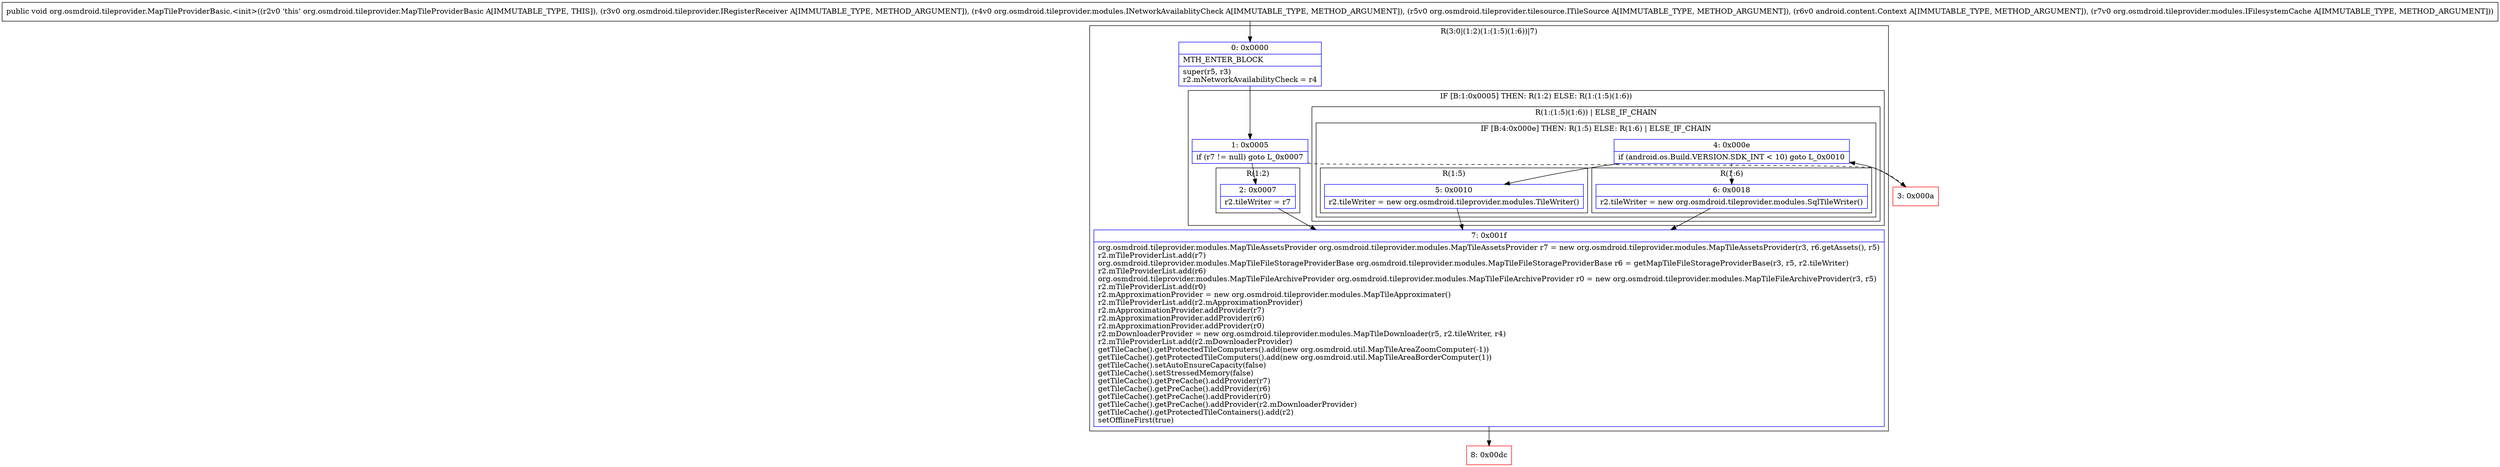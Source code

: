 digraph "CFG fororg.osmdroid.tileprovider.MapTileProviderBasic.\<init\>(Lorg\/osmdroid\/tileprovider\/IRegisterReceiver;Lorg\/osmdroid\/tileprovider\/modules\/INetworkAvailablityCheck;Lorg\/osmdroid\/tileprovider\/tilesource\/ITileSource;Landroid\/content\/Context;Lorg\/osmdroid\/tileprovider\/modules\/IFilesystemCache;)V" {
subgraph cluster_Region_514319462 {
label = "R(3:0|(1:2)(1:(1:5)(1:6))|7)";
node [shape=record,color=blue];
Node_0 [shape=record,label="{0\:\ 0x0000|MTH_ENTER_BLOCK\l|super(r5, r3)\lr2.mNetworkAvailabilityCheck = r4\l}"];
subgraph cluster_IfRegion_355482306 {
label = "IF [B:1:0x0005] THEN: R(1:2) ELSE: R(1:(1:5)(1:6))";
node [shape=record,color=blue];
Node_1 [shape=record,label="{1\:\ 0x0005|if (r7 != null) goto L_0x0007\l}"];
subgraph cluster_Region_1359872330 {
label = "R(1:2)";
node [shape=record,color=blue];
Node_2 [shape=record,label="{2\:\ 0x0007|r2.tileWriter = r7\l}"];
}
subgraph cluster_Region_1249809860 {
label = "R(1:(1:5)(1:6)) | ELSE_IF_CHAIN\l";
node [shape=record,color=blue];
subgraph cluster_IfRegion_1049455326 {
label = "IF [B:4:0x000e] THEN: R(1:5) ELSE: R(1:6) | ELSE_IF_CHAIN\l";
node [shape=record,color=blue];
Node_4 [shape=record,label="{4\:\ 0x000e|if (android.os.Build.VERSION.SDK_INT \< 10) goto L_0x0010\l}"];
subgraph cluster_Region_721400295 {
label = "R(1:5)";
node [shape=record,color=blue];
Node_5 [shape=record,label="{5\:\ 0x0010|r2.tileWriter = new org.osmdroid.tileprovider.modules.TileWriter()\l}"];
}
subgraph cluster_Region_190505379 {
label = "R(1:6)";
node [shape=record,color=blue];
Node_6 [shape=record,label="{6\:\ 0x0018|r2.tileWriter = new org.osmdroid.tileprovider.modules.SqlTileWriter()\l}"];
}
}
}
}
Node_7 [shape=record,label="{7\:\ 0x001f|org.osmdroid.tileprovider.modules.MapTileAssetsProvider org.osmdroid.tileprovider.modules.MapTileAssetsProvider r7 = new org.osmdroid.tileprovider.modules.MapTileAssetsProvider(r3, r6.getAssets(), r5)\lr2.mTileProviderList.add(r7)\lorg.osmdroid.tileprovider.modules.MapTileFileStorageProviderBase org.osmdroid.tileprovider.modules.MapTileFileStorageProviderBase r6 = getMapTileFileStorageProviderBase(r3, r5, r2.tileWriter)\lr2.mTileProviderList.add(r6)\lorg.osmdroid.tileprovider.modules.MapTileFileArchiveProvider org.osmdroid.tileprovider.modules.MapTileFileArchiveProvider r0 = new org.osmdroid.tileprovider.modules.MapTileFileArchiveProvider(r3, r5)\lr2.mTileProviderList.add(r0)\lr2.mApproximationProvider = new org.osmdroid.tileprovider.modules.MapTileApproximater()\lr2.mTileProviderList.add(r2.mApproximationProvider)\lr2.mApproximationProvider.addProvider(r7)\lr2.mApproximationProvider.addProvider(r6)\lr2.mApproximationProvider.addProvider(r0)\lr2.mDownloaderProvider = new org.osmdroid.tileprovider.modules.MapTileDownloader(r5, r2.tileWriter, r4)\lr2.mTileProviderList.add(r2.mDownloaderProvider)\lgetTileCache().getProtectedTileComputers().add(new org.osmdroid.util.MapTileAreaZoomComputer(\-1))\lgetTileCache().getProtectedTileComputers().add(new org.osmdroid.util.MapTileAreaBorderComputer(1))\lgetTileCache().setAutoEnsureCapacity(false)\lgetTileCache().setStressedMemory(false)\lgetTileCache().getPreCache().addProvider(r7)\lgetTileCache().getPreCache().addProvider(r6)\lgetTileCache().getPreCache().addProvider(r0)\lgetTileCache().getPreCache().addProvider(r2.mDownloaderProvider)\lgetTileCache().getProtectedTileContainers().add(r2)\lsetOfflineFirst(true)\l}"];
}
Node_3 [shape=record,color=red,label="{3\:\ 0x000a}"];
Node_8 [shape=record,color=red,label="{8\:\ 0x00dc}"];
MethodNode[shape=record,label="{public void org.osmdroid.tileprovider.MapTileProviderBasic.\<init\>((r2v0 'this' org.osmdroid.tileprovider.MapTileProviderBasic A[IMMUTABLE_TYPE, THIS]), (r3v0 org.osmdroid.tileprovider.IRegisterReceiver A[IMMUTABLE_TYPE, METHOD_ARGUMENT]), (r4v0 org.osmdroid.tileprovider.modules.INetworkAvailablityCheck A[IMMUTABLE_TYPE, METHOD_ARGUMENT]), (r5v0 org.osmdroid.tileprovider.tilesource.ITileSource A[IMMUTABLE_TYPE, METHOD_ARGUMENT]), (r6v0 android.content.Context A[IMMUTABLE_TYPE, METHOD_ARGUMENT]), (r7v0 org.osmdroid.tileprovider.modules.IFilesystemCache A[IMMUTABLE_TYPE, METHOD_ARGUMENT])) }"];
MethodNode -> Node_0;
Node_0 -> Node_1;
Node_1 -> Node_2;
Node_1 -> Node_3[style=dashed];
Node_2 -> Node_7;
Node_4 -> Node_5;
Node_4 -> Node_6[style=dashed];
Node_5 -> Node_7;
Node_6 -> Node_7;
Node_7 -> Node_8;
Node_3 -> Node_4;
}

